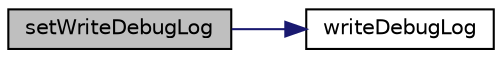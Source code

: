 digraph "setWriteDebugLog"
{
  edge [fontname="Helvetica",fontsize="10",labelfontname="Helvetica",labelfontsize="10"];
  node [fontname="Helvetica",fontsize="10",shape=record];
  rankdir="LR";
  Node12 [label="setWriteDebugLog",height=0.2,width=0.4,color="black", fillcolor="grey75", style="filled", fontcolor="black"];
  Node12 -> Node13 [color="midnightblue",fontsize="10",style="solid",fontname="Helvetica"];
  Node13 [label="writeDebugLog",height=0.2,width=0.4,color="black", fillcolor="white", style="filled",URL="$class_p_h_p_excel___calc_engine___logger.html#a2dd4f0f481884d4fb2d6e7f8d4f070a4"];
}
